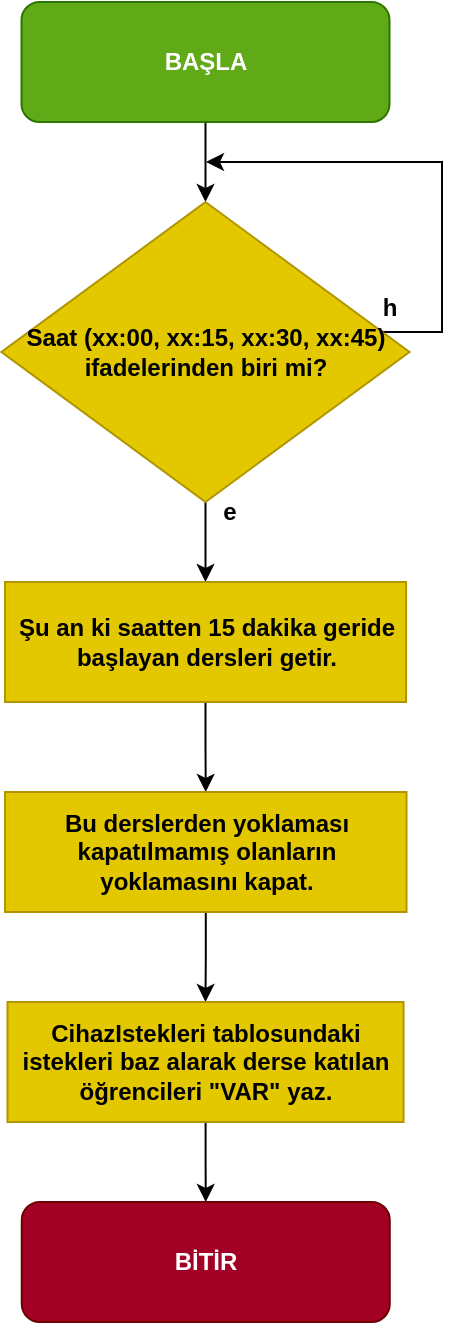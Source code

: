<mxfile version="21.3.7" type="device">
  <diagram name="Sayfa -1" id="QovuoFQzUPgPQqBXM2P7">
    <mxGraphModel dx="1655" dy="865" grid="1" gridSize="10" guides="1" tooltips="1" connect="1" arrows="1" fold="1" page="1" pageScale="1" pageWidth="827" pageHeight="1169" math="0" shadow="0">
      <root>
        <mxCell id="0" />
        <mxCell id="1" parent="0" />
        <mxCell id="KyXLqIBVYe6u688NdpEO-3" style="edgeStyle=orthogonalEdgeStyle;rounded=0;orthogonalLoop=1;jettySize=auto;html=1;entryX=0.5;entryY=0;entryDx=0;entryDy=0;fontStyle=1" edge="1" parent="1" source="KyXLqIBVYe6u688NdpEO-1" target="KyXLqIBVYe6u688NdpEO-2">
          <mxGeometry relative="1" as="geometry" />
        </mxCell>
        <mxCell id="KyXLqIBVYe6u688NdpEO-1" value="BAŞLA" style="rounded=1;whiteSpace=wrap;html=1;fillColor=#60a917;fontColor=#ffffff;strokeColor=#2D7600;fontStyle=1" vertex="1" parent="1">
          <mxGeometry x="325.75" y="130" width="184" height="60" as="geometry" />
        </mxCell>
        <mxCell id="KyXLqIBVYe6u688NdpEO-5" style="edgeStyle=orthogonalEdgeStyle;rounded=0;orthogonalLoop=1;jettySize=auto;html=1;entryX=0.5;entryY=0;entryDx=0;entryDy=0;fontStyle=1" edge="1" parent="1" source="KyXLqIBVYe6u688NdpEO-2" target="KyXLqIBVYe6u688NdpEO-4">
          <mxGeometry relative="1" as="geometry" />
        </mxCell>
        <mxCell id="KyXLqIBVYe6u688NdpEO-8" style="edgeStyle=orthogonalEdgeStyle;rounded=0;orthogonalLoop=1;jettySize=auto;html=1;fontStyle=1" edge="1" parent="1" source="KyXLqIBVYe6u688NdpEO-2">
          <mxGeometry relative="1" as="geometry">
            <mxPoint x="418" y="210" as="targetPoint" />
            <Array as="points">
              <mxPoint x="536" y="295" />
              <mxPoint x="536" y="210" />
            </Array>
          </mxGeometry>
        </mxCell>
        <mxCell id="KyXLqIBVYe6u688NdpEO-2" value="Saat (xx:00, xx:15, xx:30, xx:45) ifadelerinden biri mi?" style="rhombus;whiteSpace=wrap;html=1;fillColor=#e3c800;fontColor=#000000;strokeColor=#B09500;fontStyle=1" vertex="1" parent="1">
          <mxGeometry x="315.75" y="230" width="204" height="150" as="geometry" />
        </mxCell>
        <mxCell id="KyXLqIBVYe6u688NdpEO-11" style="edgeStyle=orthogonalEdgeStyle;rounded=0;orthogonalLoop=1;jettySize=auto;html=1;entryX=0.5;entryY=0;entryDx=0;entryDy=0;fontStyle=1" edge="1" parent="1" source="KyXLqIBVYe6u688NdpEO-4" target="KyXLqIBVYe6u688NdpEO-10">
          <mxGeometry relative="1" as="geometry" />
        </mxCell>
        <mxCell id="KyXLqIBVYe6u688NdpEO-4" value="Şu an ki saatten 15 dakika geride başlayan dersleri getir." style="rounded=0;whiteSpace=wrap;html=1;fillColor=#e3c800;fontColor=#000000;strokeColor=#B09500;fontStyle=1" vertex="1" parent="1">
          <mxGeometry x="317.5" y="420" width="200.5" height="60" as="geometry" />
        </mxCell>
        <mxCell id="KyXLqIBVYe6u688NdpEO-6" value="e" style="text;html=1;strokeColor=none;fillColor=none;align=center;verticalAlign=middle;whiteSpace=wrap;rounded=0;fontStyle=1" vertex="1" parent="1">
          <mxGeometry x="400" y="370" width="60" height="30" as="geometry" />
        </mxCell>
        <mxCell id="KyXLqIBVYe6u688NdpEO-7" value="h" style="text;html=1;strokeColor=none;fillColor=none;align=center;verticalAlign=middle;whiteSpace=wrap;rounded=0;fontStyle=1" vertex="1" parent="1">
          <mxGeometry x="480" y="268" width="60" height="30" as="geometry" />
        </mxCell>
        <mxCell id="KyXLqIBVYe6u688NdpEO-13" style="edgeStyle=orthogonalEdgeStyle;rounded=0;orthogonalLoop=1;jettySize=auto;html=1;entryX=0.5;entryY=0;entryDx=0;entryDy=0;fontStyle=1" edge="1" parent="1" source="KyXLqIBVYe6u688NdpEO-10" target="KyXLqIBVYe6u688NdpEO-12">
          <mxGeometry relative="1" as="geometry" />
        </mxCell>
        <mxCell id="KyXLqIBVYe6u688NdpEO-10" value="Bu derslerden yoklaması kapatılmamış olanların yoklamasını kapat." style="rounded=0;whiteSpace=wrap;html=1;fillColor=#e3c800;fontColor=#000000;strokeColor=#B09500;fontStyle=1" vertex="1" parent="1">
          <mxGeometry x="317.5" y="525" width="200.75" height="60" as="geometry" />
        </mxCell>
        <mxCell id="KyXLqIBVYe6u688NdpEO-17" style="edgeStyle=orthogonalEdgeStyle;rounded=0;orthogonalLoop=1;jettySize=auto;html=1;entryX=0.5;entryY=0;entryDx=0;entryDy=0;fontStyle=1" edge="1" parent="1" source="KyXLqIBVYe6u688NdpEO-12" target="KyXLqIBVYe6u688NdpEO-16">
          <mxGeometry relative="1" as="geometry" />
        </mxCell>
        <mxCell id="KyXLqIBVYe6u688NdpEO-12" value="CihazIstekleri tablosundaki istekleri baz alarak derse katılan öğrencileri &quot;VAR&quot; yaz." style="rounded=0;whiteSpace=wrap;html=1;fillColor=#e3c800;fontColor=#000000;strokeColor=#B09500;fontStyle=1" vertex="1" parent="1">
          <mxGeometry x="318.75" y="630" width="198" height="60" as="geometry" />
        </mxCell>
        <mxCell id="KyXLqIBVYe6u688NdpEO-16" value="BİTİR" style="rounded=1;whiteSpace=wrap;html=1;fillColor=#a20025;fontColor=#ffffff;strokeColor=#6F0000;fontStyle=1" vertex="1" parent="1">
          <mxGeometry x="325.88" y="730" width="184" height="60" as="geometry" />
        </mxCell>
      </root>
    </mxGraphModel>
  </diagram>
</mxfile>
